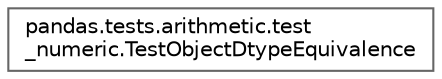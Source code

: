 digraph "Graphical Class Hierarchy"
{
 // LATEX_PDF_SIZE
  bgcolor="transparent";
  edge [fontname=Helvetica,fontsize=10,labelfontname=Helvetica,labelfontsize=10];
  node [fontname=Helvetica,fontsize=10,shape=box,height=0.2,width=0.4];
  rankdir="LR";
  Node0 [id="Node000000",label="pandas.tests.arithmetic.test\l_numeric.TestObjectDtypeEquivalence",height=0.2,width=0.4,color="grey40", fillcolor="white", style="filled",URL="$df/d87/classpandas_1_1tests_1_1arithmetic_1_1test__numeric_1_1TestObjectDtypeEquivalence.html",tooltip=" "];
}
